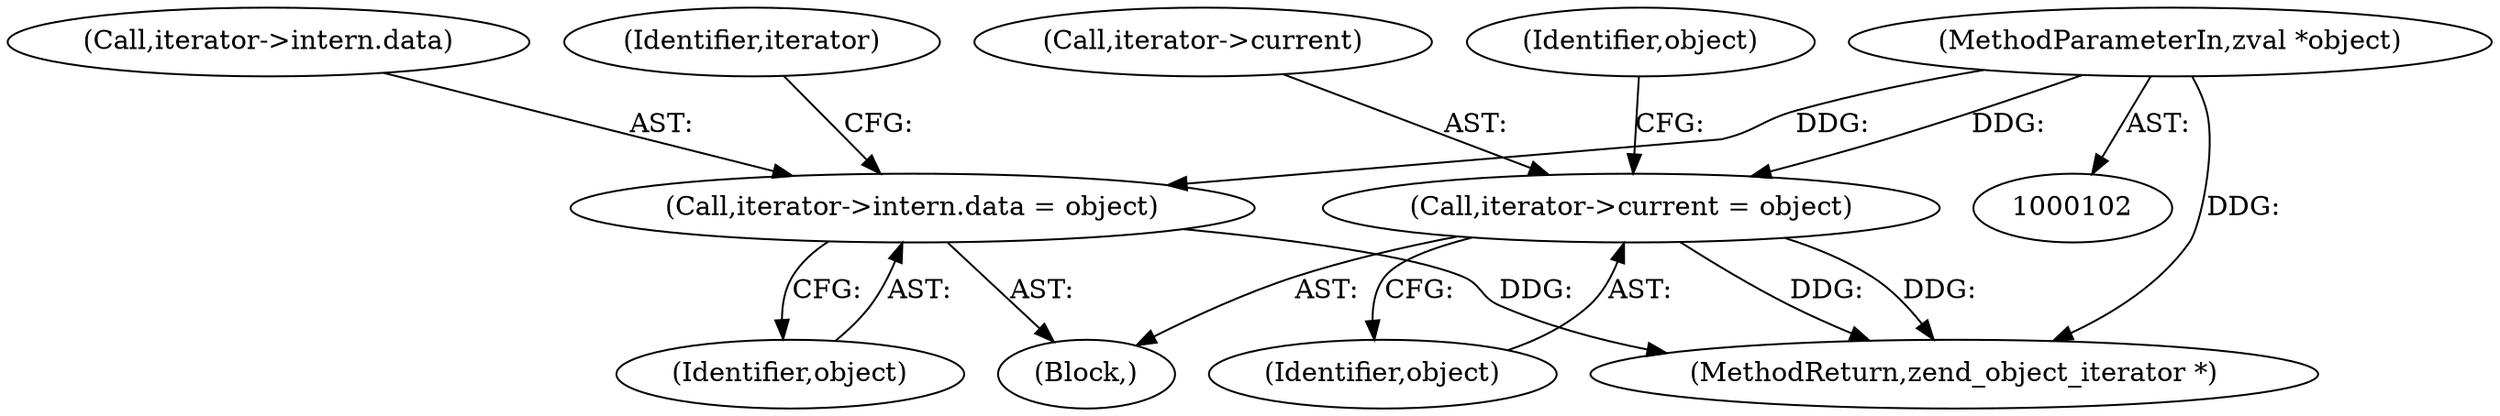 digraph "0_php-src_7245bff300d3fa8bacbef7897ff080a6f1c23eba?w=1_42@pointer" {
"1000104" [label="(MethodParameterIn,zval *object)"];
"1000128" [label="(Call,iterator->intern.data = object)"];
"1000143" [label="(Call,iterator->current = object)"];
"1000143" [label="(Call,iterator->current = object)"];
"1000129" [label="(Call,iterator->intern.data)"];
"1000144" [label="(Call,iterator->current)"];
"1000150" [label="(Identifier,object)"];
"1000134" [label="(Identifier,object)"];
"1000128" [label="(Call,iterator->intern.data = object)"];
"1000138" [label="(Identifier,iterator)"];
"1000127" [label="(Block,)"];
"1000147" [label="(Identifier,object)"];
"1000155" [label="(MethodReturn,zend_object_iterator *)"];
"1000104" [label="(MethodParameterIn,zval *object)"];
"1000104" -> "1000102"  [label="AST: "];
"1000104" -> "1000155"  [label="DDG: "];
"1000104" -> "1000128"  [label="DDG: "];
"1000104" -> "1000143"  [label="DDG: "];
"1000128" -> "1000127"  [label="AST: "];
"1000128" -> "1000134"  [label="CFG: "];
"1000129" -> "1000128"  [label="AST: "];
"1000134" -> "1000128"  [label="AST: "];
"1000138" -> "1000128"  [label="CFG: "];
"1000128" -> "1000155"  [label="DDG: "];
"1000143" -> "1000127"  [label="AST: "];
"1000143" -> "1000147"  [label="CFG: "];
"1000144" -> "1000143"  [label="AST: "];
"1000147" -> "1000143"  [label="AST: "];
"1000150" -> "1000143"  [label="CFG: "];
"1000143" -> "1000155"  [label="DDG: "];
"1000143" -> "1000155"  [label="DDG: "];
}
